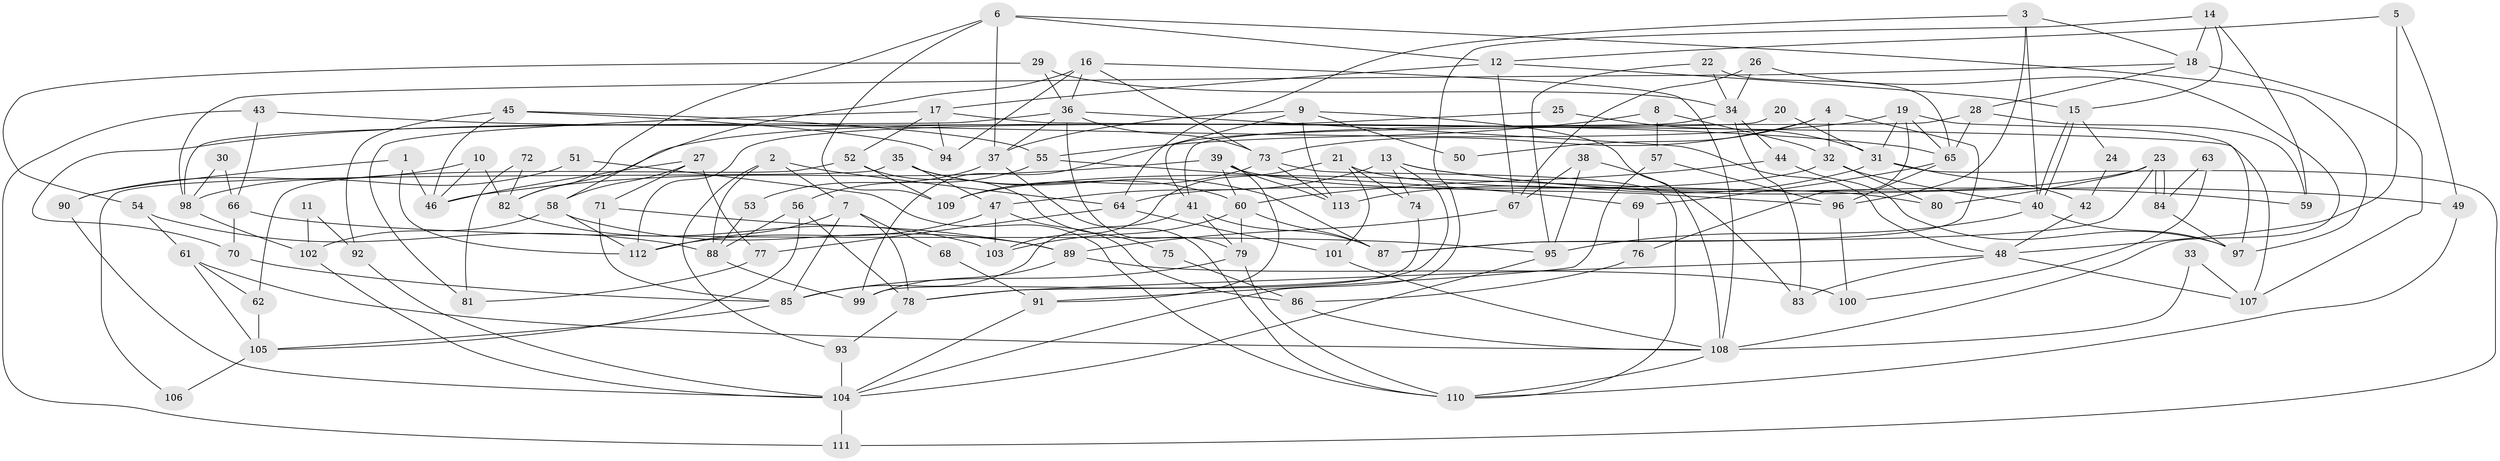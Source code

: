 // Generated by graph-tools (version 1.1) at 2025/15/03/09/25 04:15:08]
// undirected, 113 vertices, 226 edges
graph export_dot {
graph [start="1"]
  node [color=gray90,style=filled];
  1;
  2;
  3;
  4;
  5;
  6;
  7;
  8;
  9;
  10;
  11;
  12;
  13;
  14;
  15;
  16;
  17;
  18;
  19;
  20;
  21;
  22;
  23;
  24;
  25;
  26;
  27;
  28;
  29;
  30;
  31;
  32;
  33;
  34;
  35;
  36;
  37;
  38;
  39;
  40;
  41;
  42;
  43;
  44;
  45;
  46;
  47;
  48;
  49;
  50;
  51;
  52;
  53;
  54;
  55;
  56;
  57;
  58;
  59;
  60;
  61;
  62;
  63;
  64;
  65;
  66;
  67;
  68;
  69;
  70;
  71;
  72;
  73;
  74;
  75;
  76;
  77;
  78;
  79;
  80;
  81;
  82;
  83;
  84;
  85;
  86;
  87;
  88;
  89;
  90;
  91;
  92;
  93;
  94;
  95;
  96;
  97;
  98;
  99;
  100;
  101;
  102;
  103;
  104;
  105;
  106;
  107;
  108;
  109;
  110;
  111;
  112;
  113;
  1 -- 112;
  1 -- 90;
  1 -- 46;
  2 -- 88;
  2 -- 7;
  2 -- 64;
  2 -- 93;
  3 -- 64;
  3 -- 40;
  3 -- 18;
  3 -- 96;
  4 -- 87;
  4 -- 73;
  4 -- 32;
  4 -- 50;
  5 -- 12;
  5 -- 49;
  5 -- 48;
  6 -- 109;
  6 -- 97;
  6 -- 12;
  6 -- 37;
  6 -- 82;
  7 -- 112;
  7 -- 85;
  7 -- 68;
  7 -- 78;
  8 -- 57;
  8 -- 32;
  8 -- 55;
  9 -- 113;
  9 -- 37;
  9 -- 50;
  9 -- 99;
  9 -- 108;
  10 -- 82;
  10 -- 46;
  10 -- 90;
  11 -- 92;
  11 -- 102;
  12 -- 15;
  12 -- 17;
  12 -- 67;
  13 -- 78;
  13 -- 47;
  13 -- 49;
  13 -- 59;
  13 -- 74;
  14 -- 59;
  14 -- 18;
  14 -- 15;
  14 -- 104;
  15 -- 40;
  15 -- 40;
  15 -- 24;
  16 -- 73;
  16 -- 108;
  16 -- 36;
  16 -- 58;
  16 -- 94;
  17 -- 94;
  17 -- 52;
  17 -- 81;
  17 -- 107;
  18 -- 107;
  18 -- 28;
  18 -- 98;
  19 -- 76;
  19 -- 65;
  19 -- 31;
  19 -- 70;
  19 -- 97;
  20 -- 41;
  20 -- 31;
  21 -- 74;
  21 -- 103;
  21 -- 80;
  21 -- 101;
  22 -- 65;
  22 -- 34;
  22 -- 95;
  23 -- 80;
  23 -- 84;
  23 -- 84;
  23 -- 87;
  23 -- 109;
  24 -- 42;
  25 -- 82;
  25 -- 31;
  26 -- 108;
  26 -- 34;
  26 -- 67;
  27 -- 58;
  27 -- 71;
  27 -- 46;
  27 -- 77;
  28 -- 41;
  28 -- 59;
  28 -- 65;
  29 -- 34;
  29 -- 36;
  29 -- 54;
  30 -- 98;
  30 -- 66;
  31 -- 111;
  31 -- 42;
  31 -- 113;
  32 -- 40;
  32 -- 64;
  32 -- 80;
  33 -- 107;
  33 -- 108;
  34 -- 83;
  34 -- 44;
  34 -- 112;
  35 -- 60;
  35 -- 87;
  35 -- 47;
  35 -- 106;
  36 -- 98;
  36 -- 37;
  36 -- 48;
  36 -- 73;
  36 -- 79;
  37 -- 53;
  37 -- 110;
  38 -- 67;
  38 -- 95;
  38 -- 83;
  39 -- 113;
  39 -- 46;
  39 -- 60;
  39 -- 91;
  39 -- 96;
  40 -- 95;
  40 -- 97;
  41 -- 87;
  41 -- 79;
  41 -- 85;
  42 -- 48;
  43 -- 65;
  43 -- 66;
  43 -- 111;
  44 -- 60;
  44 -- 97;
  45 -- 46;
  45 -- 55;
  45 -- 92;
  45 -- 94;
  47 -- 112;
  47 -- 86;
  47 -- 103;
  48 -- 78;
  48 -- 83;
  48 -- 107;
  49 -- 110;
  51 -- 110;
  51 -- 98;
  52 -- 109;
  52 -- 62;
  52 -- 75;
  53 -- 88;
  54 -- 61;
  54 -- 88;
  55 -- 56;
  55 -- 69;
  56 -- 78;
  56 -- 105;
  56 -- 88;
  57 -- 91;
  57 -- 96;
  58 -- 89;
  58 -- 102;
  58 -- 112;
  60 -- 79;
  60 -- 87;
  60 -- 103;
  61 -- 108;
  61 -- 62;
  61 -- 105;
  62 -- 105;
  63 -- 100;
  63 -- 84;
  64 -- 77;
  64 -- 101;
  65 -- 96;
  65 -- 69;
  66 -- 70;
  66 -- 95;
  67 -- 89;
  68 -- 91;
  69 -- 76;
  70 -- 85;
  71 -- 85;
  71 -- 89;
  72 -- 81;
  72 -- 82;
  73 -- 110;
  73 -- 109;
  73 -- 113;
  74 -- 99;
  75 -- 86;
  76 -- 86;
  77 -- 81;
  78 -- 93;
  79 -- 110;
  79 -- 85;
  82 -- 103;
  84 -- 97;
  85 -- 105;
  86 -- 108;
  88 -- 99;
  89 -- 99;
  89 -- 100;
  90 -- 104;
  91 -- 104;
  92 -- 104;
  93 -- 104;
  95 -- 104;
  96 -- 100;
  98 -- 102;
  101 -- 108;
  102 -- 104;
  104 -- 111;
  105 -- 106;
  108 -- 110;
}
